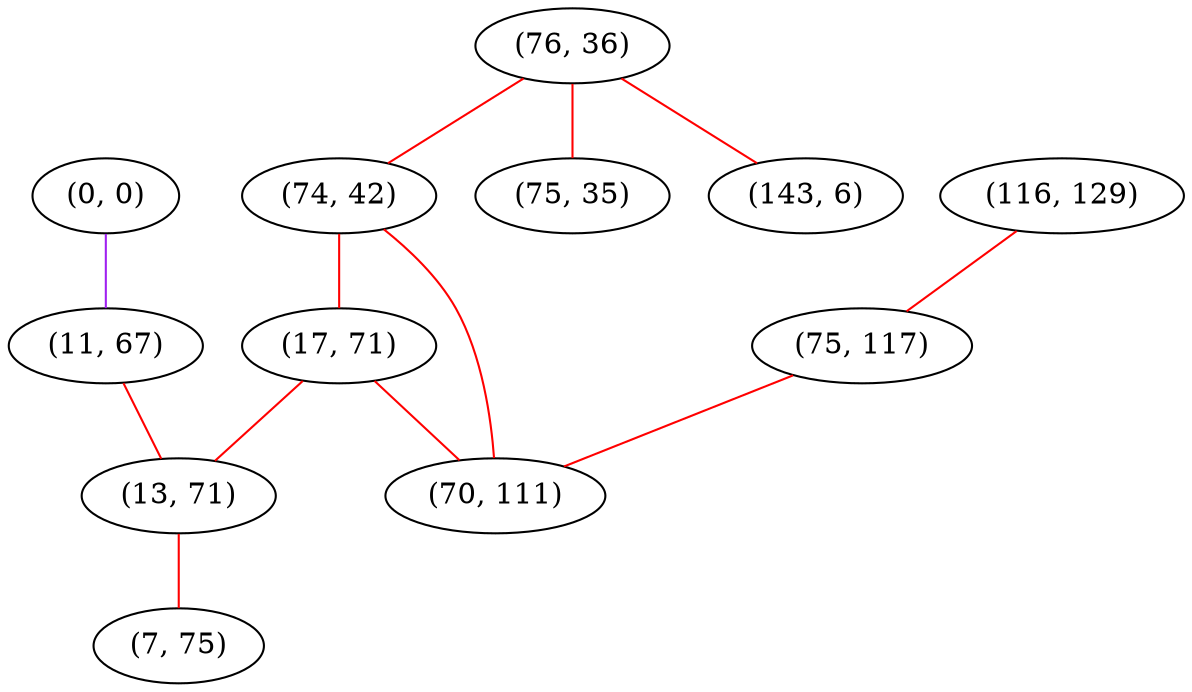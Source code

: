 graph "" {
"(0, 0)";
"(76, 36)";
"(74, 42)";
"(17, 71)";
"(116, 129)";
"(11, 67)";
"(75, 35)";
"(143, 6)";
"(13, 71)";
"(75, 117)";
"(7, 75)";
"(70, 111)";
"(0, 0)" -- "(11, 67)"  [color=purple, key=0, weight=4];
"(76, 36)" -- "(143, 6)"  [color=red, key=0, weight=1];
"(76, 36)" -- "(75, 35)"  [color=red, key=0, weight=1];
"(76, 36)" -- "(74, 42)"  [color=red, key=0, weight=1];
"(74, 42)" -- "(70, 111)"  [color=red, key=0, weight=1];
"(74, 42)" -- "(17, 71)"  [color=red, key=0, weight=1];
"(17, 71)" -- "(13, 71)"  [color=red, key=0, weight=1];
"(17, 71)" -- "(70, 111)"  [color=red, key=0, weight=1];
"(116, 129)" -- "(75, 117)"  [color=red, key=0, weight=1];
"(11, 67)" -- "(13, 71)"  [color=red, key=0, weight=1];
"(13, 71)" -- "(7, 75)"  [color=red, key=0, weight=1];
"(75, 117)" -- "(70, 111)"  [color=red, key=0, weight=1];
}
